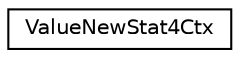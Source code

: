 digraph "Graphical Class Hierarchy"
{
 // LATEX_PDF_SIZE
  edge [fontname="Helvetica",fontsize="10",labelfontname="Helvetica",labelfontsize="10"];
  node [fontname="Helvetica",fontsize="10",shape=record];
  rankdir="LR";
  Node0 [label="ValueNewStat4Ctx",height=0.2,width=0.4,color="black", fillcolor="white", style="filled",URL="$db/d1b/sqlite3_8c.html#dd/de4/structValueNewStat4Ctx",tooltip=" "];
}
